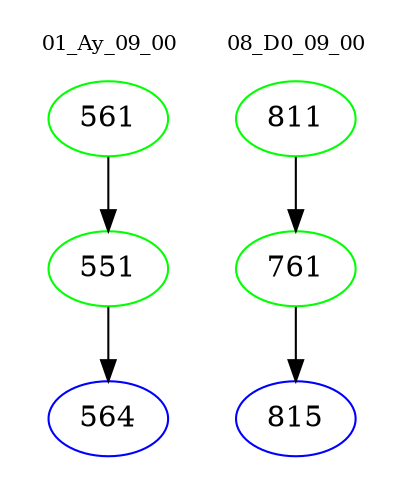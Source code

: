 digraph{
subgraph cluster_0 {
color = white
label = "01_Ay_09_00";
fontsize=10;
T0_561 [label="561", color="green"]
T0_561 -> T0_551 [color="black"]
T0_551 [label="551", color="green"]
T0_551 -> T0_564 [color="black"]
T0_564 [label="564", color="blue"]
}
subgraph cluster_1 {
color = white
label = "08_D0_09_00";
fontsize=10;
T1_811 [label="811", color="green"]
T1_811 -> T1_761 [color="black"]
T1_761 [label="761", color="green"]
T1_761 -> T1_815 [color="black"]
T1_815 [label="815", color="blue"]
}
}
